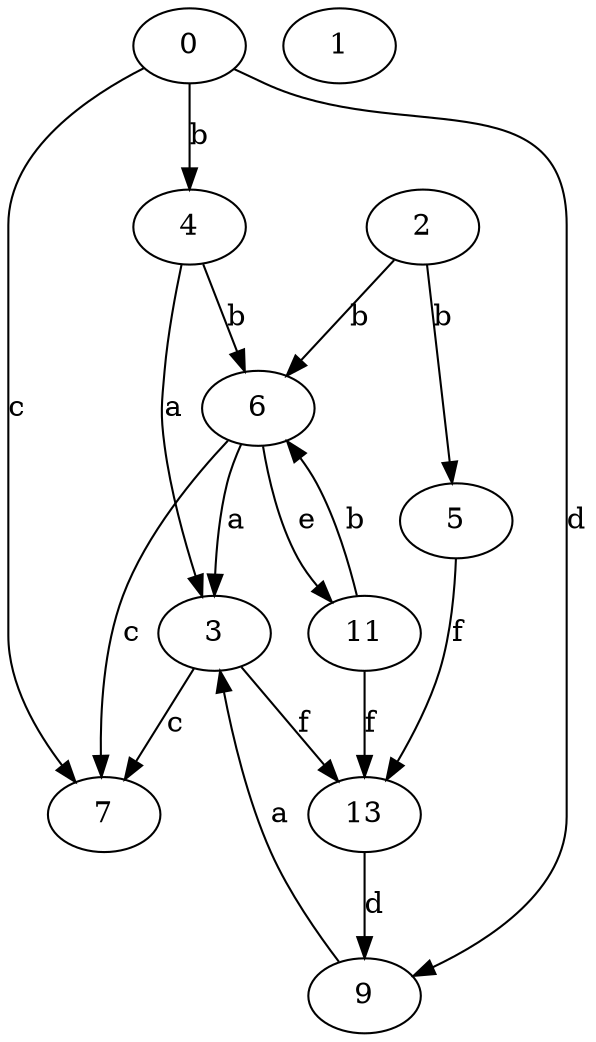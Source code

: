strict digraph  {
3;
0;
4;
1;
5;
2;
6;
7;
9;
11;
13;
3 -> 7  [label=c];
3 -> 13  [label=f];
0 -> 4  [label=b];
0 -> 7  [label=c];
0 -> 9  [label=d];
4 -> 3  [label=a];
4 -> 6  [label=b];
5 -> 13  [label=f];
2 -> 5  [label=b];
2 -> 6  [label=b];
6 -> 3  [label=a];
6 -> 7  [label=c];
6 -> 11  [label=e];
9 -> 3  [label=a];
11 -> 6  [label=b];
11 -> 13  [label=f];
13 -> 9  [label=d];
}
